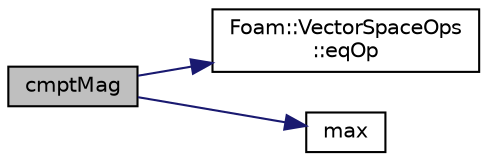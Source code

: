 digraph "cmptMag"
{
  bgcolor="transparent";
  edge [fontname="Helvetica",fontsize="10",labelfontname="Helvetica",labelfontsize="10"];
  node [fontname="Helvetica",fontsize="10",shape=record];
  rankdir="LR";
  Node1 [label="cmptMag",height=0.2,width=0.4,color="black", fillcolor="grey75", style="filled", fontcolor="black"];
  Node1 -> Node2 [color="midnightblue",fontsize="10",style="solid",fontname="Helvetica"];
  Node2 [label="Foam::VectorSpaceOps\l::eqOp",height=0.2,width=0.4,color="black",URL="$a02906.html#abe9399417fd1a4850ba1d327a37f36c7"];
  Node1 -> Node3 [color="midnightblue",fontsize="10",style="solid",fontname="Helvetica"];
  Node3 [label="max",height=0.2,width=0.4,color="black",URL="$a10909.html#ac993e906cf2774ae77e666bc24e81733"];
}

